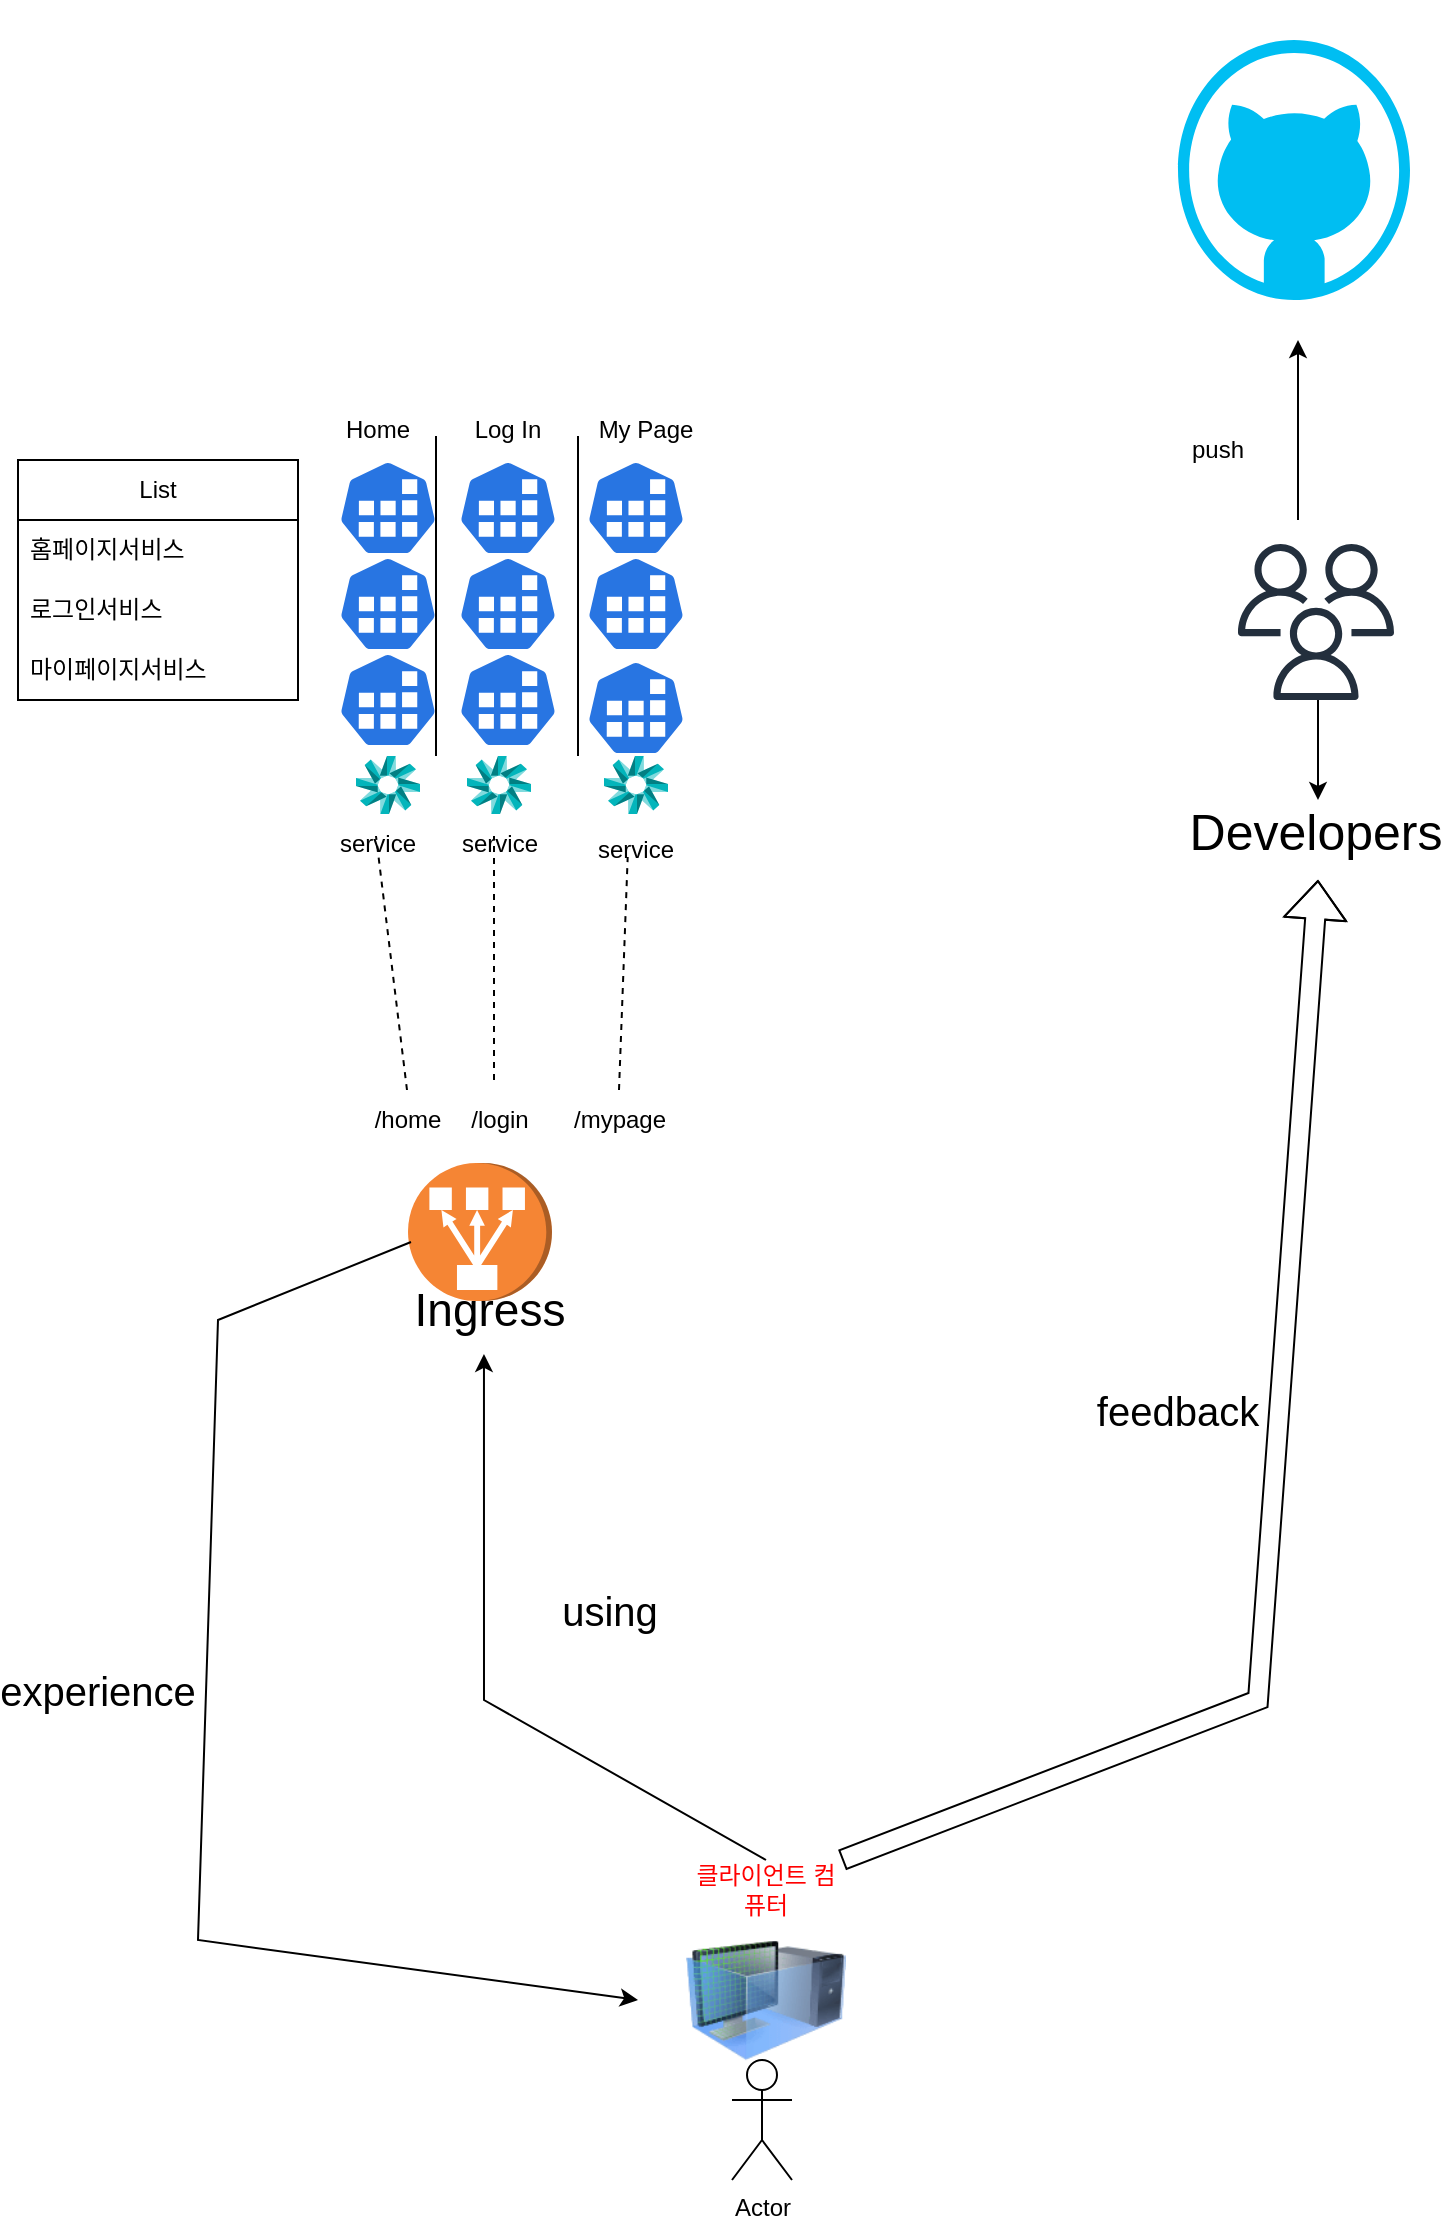 <mxfile version="21.6.8" type="github">
  <diagram name="페이지-1" id="f0ir8w2nrktKFJeY04kn">
    <mxGraphModel dx="1434" dy="782" grid="1" gridSize="10" guides="1" tooltips="1" connect="1" arrows="1" fold="1" page="1" pageScale="1" pageWidth="827" pageHeight="1169" math="0" shadow="0">
      <root>
        <mxCell id="0" />
        <mxCell id="1" parent="0" />
        <mxCell id="G6NgeWgVLQZU7YXBvvDK-1" value="Actor" style="shape=umlActor;verticalLabelPosition=bottom;verticalAlign=top;html=1;outlineConnect=0;" vertex="1" parent="1">
          <mxGeometry x="397" y="1070" width="30" height="60" as="geometry" />
        </mxCell>
        <mxCell id="G6NgeWgVLQZU7YXBvvDK-2" value="" style="image;html=1;image=img/lib/clip_art/computers/Virtual_Machine_128x128.png" vertex="1" parent="1">
          <mxGeometry x="374" y="1000" width="80" height="80" as="geometry" />
        </mxCell>
        <mxCell id="G6NgeWgVLQZU7YXBvvDK-4" value="클라이언트 컴퓨터" style="text;html=1;strokeColor=none;fillColor=none;align=center;verticalAlign=middle;whiteSpace=wrap;rounded=0;fontColor=#FF0000;" vertex="1" parent="1">
          <mxGeometry x="376" y="970" width="76" height="30" as="geometry" />
        </mxCell>
        <mxCell id="G6NgeWgVLQZU7YXBvvDK-5" value="" style="shape=image;html=1;verticalAlign=top;verticalLabelPosition=bottom;labelBackgroundColor=#ffffff;imageAspect=0;aspect=fixed;image=https://cdn1.iconfinder.com/data/icons/ionicons-fill-vol-2/512/logo-docker-128.png" vertex="1" parent="1">
          <mxGeometry x="50" y="40" width="128" height="128" as="geometry" />
        </mxCell>
        <mxCell id="G6NgeWgVLQZU7YXBvvDK-6" value="" style="sketch=0;html=1;dashed=0;whitespace=wrap;fillColor=#2875E2;strokeColor=#ffffff;points=[[0.005,0.63,0],[0.1,0.2,0],[0.9,0.2,0],[0.5,0,0],[0.995,0.63,0],[0.72,0.99,0],[0.5,1,0],[0.28,0.99,0]];verticalLabelPosition=bottom;align=center;verticalAlign=top;shape=mxgraph.kubernetes.icon;prIcon=job" vertex="1" parent="1">
          <mxGeometry x="200" y="270" width="50" height="48" as="geometry" />
        </mxCell>
        <mxCell id="G6NgeWgVLQZU7YXBvvDK-7" value="" style="sketch=0;html=1;dashed=0;whitespace=wrap;fillColor=#2875E2;strokeColor=#ffffff;points=[[0.005,0.63,0],[0.1,0.2,0],[0.9,0.2,0],[0.5,0,0],[0.995,0.63,0],[0.72,0.99,0],[0.5,1,0],[0.28,0.99,0]];verticalLabelPosition=bottom;align=center;verticalAlign=top;shape=mxgraph.kubernetes.icon;prIcon=job" vertex="1" parent="1">
          <mxGeometry x="324" y="370" width="50" height="48" as="geometry" />
        </mxCell>
        <mxCell id="G6NgeWgVLQZU7YXBvvDK-8" value="" style="sketch=0;html=1;dashed=0;whitespace=wrap;fillColor=#2875E2;strokeColor=#ffffff;points=[[0.005,0.63,0],[0.1,0.2,0],[0.9,0.2,0],[0.5,0,0],[0.995,0.63,0],[0.72,0.99,0],[0.5,1,0],[0.28,0.99,0]];verticalLabelPosition=bottom;align=center;verticalAlign=top;shape=mxgraph.kubernetes.icon;prIcon=job" vertex="1" parent="1">
          <mxGeometry x="324" y="318" width="50" height="48" as="geometry" />
        </mxCell>
        <mxCell id="G6NgeWgVLQZU7YXBvvDK-9" value="" style="sketch=0;html=1;dashed=0;whitespace=wrap;fillColor=#2875E2;strokeColor=#ffffff;points=[[0.005,0.63,0],[0.1,0.2,0],[0.9,0.2,0],[0.5,0,0],[0.995,0.63,0],[0.72,0.99,0],[0.5,1,0],[0.28,0.99,0]];verticalLabelPosition=bottom;align=center;verticalAlign=top;shape=mxgraph.kubernetes.icon;prIcon=job" vertex="1" parent="1">
          <mxGeometry x="324" y="270" width="50" height="48" as="geometry" />
        </mxCell>
        <mxCell id="G6NgeWgVLQZU7YXBvvDK-10" value="" style="sketch=0;html=1;dashed=0;whitespace=wrap;fillColor=#2875E2;strokeColor=#ffffff;points=[[0.005,0.63,0],[0.1,0.2,0],[0.9,0.2,0],[0.5,0,0],[0.995,0.63,0],[0.72,0.99,0],[0.5,1,0],[0.28,0.99,0]];verticalLabelPosition=bottom;align=center;verticalAlign=top;shape=mxgraph.kubernetes.icon;prIcon=job" vertex="1" parent="1">
          <mxGeometry x="260" y="366" width="50" height="48" as="geometry" />
        </mxCell>
        <mxCell id="G6NgeWgVLQZU7YXBvvDK-11" value="" style="sketch=0;html=1;dashed=0;whitespace=wrap;fillColor=#2875E2;strokeColor=#ffffff;points=[[0.005,0.63,0],[0.1,0.2,0],[0.9,0.2,0],[0.5,0,0],[0.995,0.63,0],[0.72,0.99,0],[0.5,1,0],[0.28,0.99,0]];verticalLabelPosition=bottom;align=center;verticalAlign=top;shape=mxgraph.kubernetes.icon;prIcon=job" vertex="1" parent="1">
          <mxGeometry x="260" y="318" width="50" height="48" as="geometry" />
        </mxCell>
        <mxCell id="G6NgeWgVLQZU7YXBvvDK-12" value="" style="sketch=0;html=1;dashed=0;whitespace=wrap;fillColor=#2875E2;strokeColor=#ffffff;points=[[0.005,0.63,0],[0.1,0.2,0],[0.9,0.2,0],[0.5,0,0],[0.995,0.63,0],[0.72,0.99,0],[0.5,1,0],[0.28,0.99,0]];verticalLabelPosition=bottom;align=center;verticalAlign=top;shape=mxgraph.kubernetes.icon;prIcon=job" vertex="1" parent="1">
          <mxGeometry x="260" y="270" width="50" height="48" as="geometry" />
        </mxCell>
        <mxCell id="G6NgeWgVLQZU7YXBvvDK-13" value="" style="sketch=0;html=1;dashed=0;whitespace=wrap;fillColor=#2875E2;strokeColor=#ffffff;points=[[0.005,0.63,0],[0.1,0.2,0],[0.9,0.2,0],[0.5,0,0],[0.995,0.63,0],[0.72,0.99,0],[0.5,1,0],[0.28,0.99,0]];verticalLabelPosition=bottom;align=center;verticalAlign=top;shape=mxgraph.kubernetes.icon;prIcon=job" vertex="1" parent="1">
          <mxGeometry x="200" y="366" width="50" height="48" as="geometry" />
        </mxCell>
        <mxCell id="G6NgeWgVLQZU7YXBvvDK-14" value="" style="sketch=0;html=1;dashed=0;whitespace=wrap;fillColor=#2875E2;strokeColor=#ffffff;points=[[0.005,0.63,0],[0.1,0.2,0],[0.9,0.2,0],[0.5,0,0],[0.995,0.63,0],[0.72,0.99,0],[0.5,1,0],[0.28,0.99,0]];verticalLabelPosition=bottom;align=center;verticalAlign=top;shape=mxgraph.kubernetes.icon;prIcon=job" vertex="1" parent="1">
          <mxGeometry x="200" y="318" width="50" height="48" as="geometry" />
        </mxCell>
        <mxCell id="G6NgeWgVLQZU7YXBvvDK-15" value="" style="endArrow=none;html=1;rounded=0;" edge="1" parent="1">
          <mxGeometry width="50" height="50" relative="1" as="geometry">
            <mxPoint x="249" y="418" as="sourcePoint" />
            <mxPoint x="249" y="258" as="targetPoint" />
          </mxGeometry>
        </mxCell>
        <mxCell id="G6NgeWgVLQZU7YXBvvDK-16" value="" style="endArrow=none;html=1;rounded=0;" edge="1" parent="1">
          <mxGeometry width="50" height="50" relative="1" as="geometry">
            <mxPoint x="320" y="418" as="sourcePoint" />
            <mxPoint x="320" y="258" as="targetPoint" />
          </mxGeometry>
        </mxCell>
        <mxCell id="G6NgeWgVLQZU7YXBvvDK-17" value="List" style="swimlane;fontStyle=0;childLayout=stackLayout;horizontal=1;startSize=30;horizontalStack=0;resizeParent=1;resizeParentMax=0;resizeLast=0;collapsible=1;marginBottom=0;whiteSpace=wrap;html=1;" vertex="1" parent="1">
          <mxGeometry x="40" y="270" width="140" height="120" as="geometry" />
        </mxCell>
        <mxCell id="G6NgeWgVLQZU7YXBvvDK-18" value="홈페이지서비스" style="text;strokeColor=none;fillColor=none;align=left;verticalAlign=middle;spacingLeft=4;spacingRight=4;overflow=hidden;points=[[0,0.5],[1,0.5]];portConstraint=eastwest;rotatable=0;whiteSpace=wrap;html=1;" vertex="1" parent="G6NgeWgVLQZU7YXBvvDK-17">
          <mxGeometry y="30" width="140" height="30" as="geometry" />
        </mxCell>
        <mxCell id="G6NgeWgVLQZU7YXBvvDK-19" value="로그인서비스" style="text;strokeColor=none;fillColor=none;align=left;verticalAlign=middle;spacingLeft=4;spacingRight=4;overflow=hidden;points=[[0,0.5],[1,0.5]];portConstraint=eastwest;rotatable=0;whiteSpace=wrap;html=1;" vertex="1" parent="G6NgeWgVLQZU7YXBvvDK-17">
          <mxGeometry y="60" width="140" height="30" as="geometry" />
        </mxCell>
        <mxCell id="G6NgeWgVLQZU7YXBvvDK-20" value="마이페이지서비스" style="text;strokeColor=none;fillColor=none;align=left;verticalAlign=middle;spacingLeft=4;spacingRight=4;overflow=hidden;points=[[0,0.5],[1,0.5]];portConstraint=eastwest;rotatable=0;whiteSpace=wrap;html=1;" vertex="1" parent="G6NgeWgVLQZU7YXBvvDK-17">
          <mxGeometry y="90" width="140" height="30" as="geometry" />
        </mxCell>
        <mxCell id="G6NgeWgVLQZU7YXBvvDK-21" value="Log In" style="text;html=1;strokeColor=none;fillColor=none;align=center;verticalAlign=middle;whiteSpace=wrap;rounded=0;" vertex="1" parent="1">
          <mxGeometry x="255" y="240" width="60" height="30" as="geometry" />
        </mxCell>
        <mxCell id="G6NgeWgVLQZU7YXBvvDK-22" value="Home" style="text;html=1;strokeColor=none;fillColor=none;align=center;verticalAlign=middle;whiteSpace=wrap;rounded=0;" vertex="1" parent="1">
          <mxGeometry x="190" y="240" width="60" height="30" as="geometry" />
        </mxCell>
        <mxCell id="G6NgeWgVLQZU7YXBvvDK-23" value="My Page" style="text;html=1;strokeColor=none;fillColor=none;align=center;verticalAlign=middle;whiteSpace=wrap;rounded=0;" vertex="1" parent="1">
          <mxGeometry x="324" y="240" width="60" height="30" as="geometry" />
        </mxCell>
        <mxCell id="G6NgeWgVLQZU7YXBvvDK-24" value="" style="outlineConnect=0;dashed=0;verticalLabelPosition=bottom;verticalAlign=top;align=center;html=1;shape=mxgraph.aws3.classic_load_balancer;fillColor=#F58534;gradientColor=none;rotation=-90;" vertex="1" parent="1">
          <mxGeometry x="236.5" y="620" width="69" height="72" as="geometry" />
        </mxCell>
        <mxCell id="G6NgeWgVLQZU7YXBvvDK-25" value="Ingress" style="text;html=1;strokeColor=none;fillColor=none;align=center;verticalAlign=middle;whiteSpace=wrap;rounded=0;fontSize=23;" vertex="1" parent="1">
          <mxGeometry x="245.5" y="680" width="60" height="30" as="geometry" />
        </mxCell>
        <mxCell id="G6NgeWgVLQZU7YXBvvDK-26" value="" style="outlineConnect=0;dashed=0;verticalLabelPosition=bottom;verticalAlign=top;align=center;html=1;shape=mxgraph.aws3.chime;fillColor=#03B5BB;gradientColor=none;" vertex="1" parent="1">
          <mxGeometry x="209" y="418" width="32" height="29" as="geometry" />
        </mxCell>
        <mxCell id="G6NgeWgVLQZU7YXBvvDK-27" value="" style="outlineConnect=0;dashed=0;verticalLabelPosition=bottom;verticalAlign=top;align=center;html=1;shape=mxgraph.aws3.chime;fillColor=#03B5BB;gradientColor=none;" vertex="1" parent="1">
          <mxGeometry x="264.5" y="418" width="32" height="29" as="geometry" />
        </mxCell>
        <mxCell id="G6NgeWgVLQZU7YXBvvDK-28" value="" style="outlineConnect=0;dashed=0;verticalLabelPosition=bottom;verticalAlign=top;align=center;html=1;shape=mxgraph.aws3.chime;fillColor=#03B5BB;gradientColor=none;" vertex="1" parent="1">
          <mxGeometry x="333" y="418" width="32" height="29" as="geometry" />
        </mxCell>
        <mxCell id="G6NgeWgVLQZU7YXBvvDK-31" value="service" style="text;html=1;strokeColor=none;fillColor=none;align=center;verticalAlign=middle;whiteSpace=wrap;rounded=0;" vertex="1" parent="1">
          <mxGeometry x="319" y="450" width="60" height="30" as="geometry" />
        </mxCell>
        <mxCell id="G6NgeWgVLQZU7YXBvvDK-32" value="service" style="text;html=1;strokeColor=none;fillColor=none;align=center;verticalAlign=middle;whiteSpace=wrap;rounded=0;" vertex="1" parent="1">
          <mxGeometry x="250.5" y="447" width="60" height="30" as="geometry" />
        </mxCell>
        <mxCell id="G6NgeWgVLQZU7YXBvvDK-33" value="service" style="text;html=1;strokeColor=none;fillColor=none;align=center;verticalAlign=middle;whiteSpace=wrap;rounded=0;" vertex="1" parent="1">
          <mxGeometry x="190" y="447" width="60" height="30" as="geometry" />
        </mxCell>
        <mxCell id="G6NgeWgVLQZU7YXBvvDK-34" value="" style="endArrow=none;dashed=1;html=1;rounded=0;exitX=0.5;exitY=0;exitDx=0;exitDy=0;" edge="1" parent="1" source="G6NgeWgVLQZU7YXBvvDK-39">
          <mxGeometry width="50" height="50" relative="1" as="geometry">
            <mxPoint x="260" y="568" as="sourcePoint" />
            <mxPoint x="219" y="458" as="targetPoint" />
          </mxGeometry>
        </mxCell>
        <mxCell id="G6NgeWgVLQZU7YXBvvDK-35" value="" style="endArrow=none;dashed=1;html=1;rounded=0;" edge="1" parent="1">
          <mxGeometry width="50" height="50" relative="1" as="geometry">
            <mxPoint x="278" y="580" as="sourcePoint" />
            <mxPoint x="278" y="458" as="targetPoint" />
          </mxGeometry>
        </mxCell>
        <mxCell id="G6NgeWgVLQZU7YXBvvDK-36" value="" style="endArrow=none;dashed=1;html=1;rounded=0;exitX=0.5;exitY=0;exitDx=0;exitDy=0;" edge="1" parent="1" source="G6NgeWgVLQZU7YXBvvDK-38">
          <mxGeometry width="50" height="50" relative="1" as="geometry">
            <mxPoint x="305.496" y="568" as="sourcePoint" />
            <mxPoint x="344.85" y="468.5" as="targetPoint" />
          </mxGeometry>
        </mxCell>
        <mxCell id="G6NgeWgVLQZU7YXBvvDK-37" value="/login" style="text;html=1;strokeColor=none;fillColor=none;align=center;verticalAlign=middle;whiteSpace=wrap;rounded=0;" vertex="1" parent="1">
          <mxGeometry x="250.5" y="585" width="60" height="30" as="geometry" />
        </mxCell>
        <mxCell id="G6NgeWgVLQZU7YXBvvDK-38" value="/mypage" style="text;html=1;strokeColor=none;fillColor=none;align=center;verticalAlign=middle;whiteSpace=wrap;rounded=0;" vertex="1" parent="1">
          <mxGeometry x="310.5" y="585" width="60" height="30" as="geometry" />
        </mxCell>
        <mxCell id="G6NgeWgVLQZU7YXBvvDK-39" value="/home" style="text;html=1;strokeColor=none;fillColor=none;align=center;verticalAlign=middle;whiteSpace=wrap;rounded=0;" vertex="1" parent="1">
          <mxGeometry x="204.5" y="585" width="60" height="30" as="geometry" />
        </mxCell>
        <mxCell id="G6NgeWgVLQZU7YXBvvDK-40" value="" style="endArrow=classic;html=1;rounded=0;entryX=0.458;entryY=1.233;entryDx=0;entryDy=0;entryPerimeter=0;exitX=0.5;exitY=0;exitDx=0;exitDy=0;" edge="1" parent="1" source="G6NgeWgVLQZU7YXBvvDK-4" target="G6NgeWgVLQZU7YXBvvDK-25">
          <mxGeometry width="50" height="50" relative="1" as="geometry">
            <mxPoint x="440" y="870" as="sourcePoint" />
            <mxPoint x="440" y="680" as="targetPoint" />
            <Array as="points">
              <mxPoint x="273" y="890" />
            </Array>
          </mxGeometry>
        </mxCell>
        <mxCell id="G6NgeWgVLQZU7YXBvvDK-43" value="" style="edgeStyle=orthogonalEdgeStyle;rounded=0;orthogonalLoop=1;jettySize=auto;html=1;" edge="1" parent="1" source="G6NgeWgVLQZU7YXBvvDK-41" target="G6NgeWgVLQZU7YXBvvDK-42">
          <mxGeometry relative="1" as="geometry">
            <Array as="points">
              <mxPoint x="690" y="430" />
              <mxPoint x="690" y="430" />
            </Array>
          </mxGeometry>
        </mxCell>
        <mxCell id="G6NgeWgVLQZU7YXBvvDK-41" value="" style="sketch=0;outlineConnect=0;fontColor=#232F3E;gradientColor=none;fillColor=#232F3D;strokeColor=none;dashed=0;verticalLabelPosition=bottom;verticalAlign=top;align=center;html=1;fontSize=12;fontStyle=0;aspect=fixed;pointerEvents=1;shape=mxgraph.aws4.users;" vertex="1" parent="1">
          <mxGeometry x="650" y="312" width="78" height="78" as="geometry" />
        </mxCell>
        <mxCell id="G6NgeWgVLQZU7YXBvvDK-42" value="Developers" style="text;html=1;strokeColor=none;fillColor=none;align=center;verticalAlign=middle;whiteSpace=wrap;rounded=0;fontSize=25;" vertex="1" parent="1">
          <mxGeometry x="659" y="440" width="60" height="30" as="geometry" />
        </mxCell>
        <mxCell id="G6NgeWgVLQZU7YXBvvDK-45" value="" style="shape=flexArrow;endArrow=classic;html=1;rounded=0;" edge="1" parent="1">
          <mxGeometry width="50" height="50" relative="1" as="geometry">
            <mxPoint x="452" y="970" as="sourcePoint" />
            <mxPoint x="690" y="480" as="targetPoint" />
            <Array as="points">
              <mxPoint x="660" y="890" />
            </Array>
          </mxGeometry>
        </mxCell>
        <mxCell id="G6NgeWgVLQZU7YXBvvDK-46" value="" style="endArrow=classic;html=1;rounded=0;" edge="1" parent="1">
          <mxGeometry width="50" height="50" relative="1" as="geometry">
            <mxPoint x="236.5" y="661" as="sourcePoint" />
            <mxPoint x="350" y="1040" as="targetPoint" />
            <Array as="points">
              <mxPoint x="140" y="700" />
              <mxPoint x="130" y="1010" />
            </Array>
          </mxGeometry>
        </mxCell>
        <mxCell id="G6NgeWgVLQZU7YXBvvDK-47" value="experience" style="text;html=1;strokeColor=none;fillColor=none;align=center;verticalAlign=middle;whiteSpace=wrap;rounded=0;fontSize=20;" vertex="1" parent="1">
          <mxGeometry x="50" y="870" width="60" height="30" as="geometry" />
        </mxCell>
        <mxCell id="G6NgeWgVLQZU7YXBvvDK-48" value="using" style="text;html=1;strokeColor=none;fillColor=none;align=center;verticalAlign=middle;whiteSpace=wrap;rounded=0;fontSize=20;" vertex="1" parent="1">
          <mxGeometry x="305.5" y="830" width="60" height="30" as="geometry" />
        </mxCell>
        <mxCell id="G6NgeWgVLQZU7YXBvvDK-49" value="feedback" style="text;html=1;strokeColor=none;fillColor=none;align=center;verticalAlign=middle;whiteSpace=wrap;rounded=0;fontSize=20;" vertex="1" parent="1">
          <mxGeometry x="590" y="730" width="60" height="30" as="geometry" />
        </mxCell>
        <mxCell id="G6NgeWgVLQZU7YXBvvDK-50" value="" style="verticalLabelPosition=bottom;html=1;verticalAlign=top;align=center;strokeColor=none;fillColor=#00BEF2;shape=mxgraph.azure.github_code;pointerEvents=1;" vertex="1" parent="1">
          <mxGeometry x="620" y="60" width="116" height="130" as="geometry" />
        </mxCell>
        <mxCell id="G6NgeWgVLQZU7YXBvvDK-52" value="" style="endArrow=classic;html=1;rounded=0;" edge="1" parent="1">
          <mxGeometry width="50" height="50" relative="1" as="geometry">
            <mxPoint x="680" y="300" as="sourcePoint" />
            <mxPoint x="680" y="210" as="targetPoint" />
            <Array as="points" />
          </mxGeometry>
        </mxCell>
        <mxCell id="G6NgeWgVLQZU7YXBvvDK-53" value="push" style="text;html=1;strokeColor=none;fillColor=none;align=center;verticalAlign=middle;whiteSpace=wrap;rounded=0;" vertex="1" parent="1">
          <mxGeometry x="610" y="250" width="60" height="30" as="geometry" />
        </mxCell>
      </root>
    </mxGraphModel>
  </diagram>
</mxfile>
